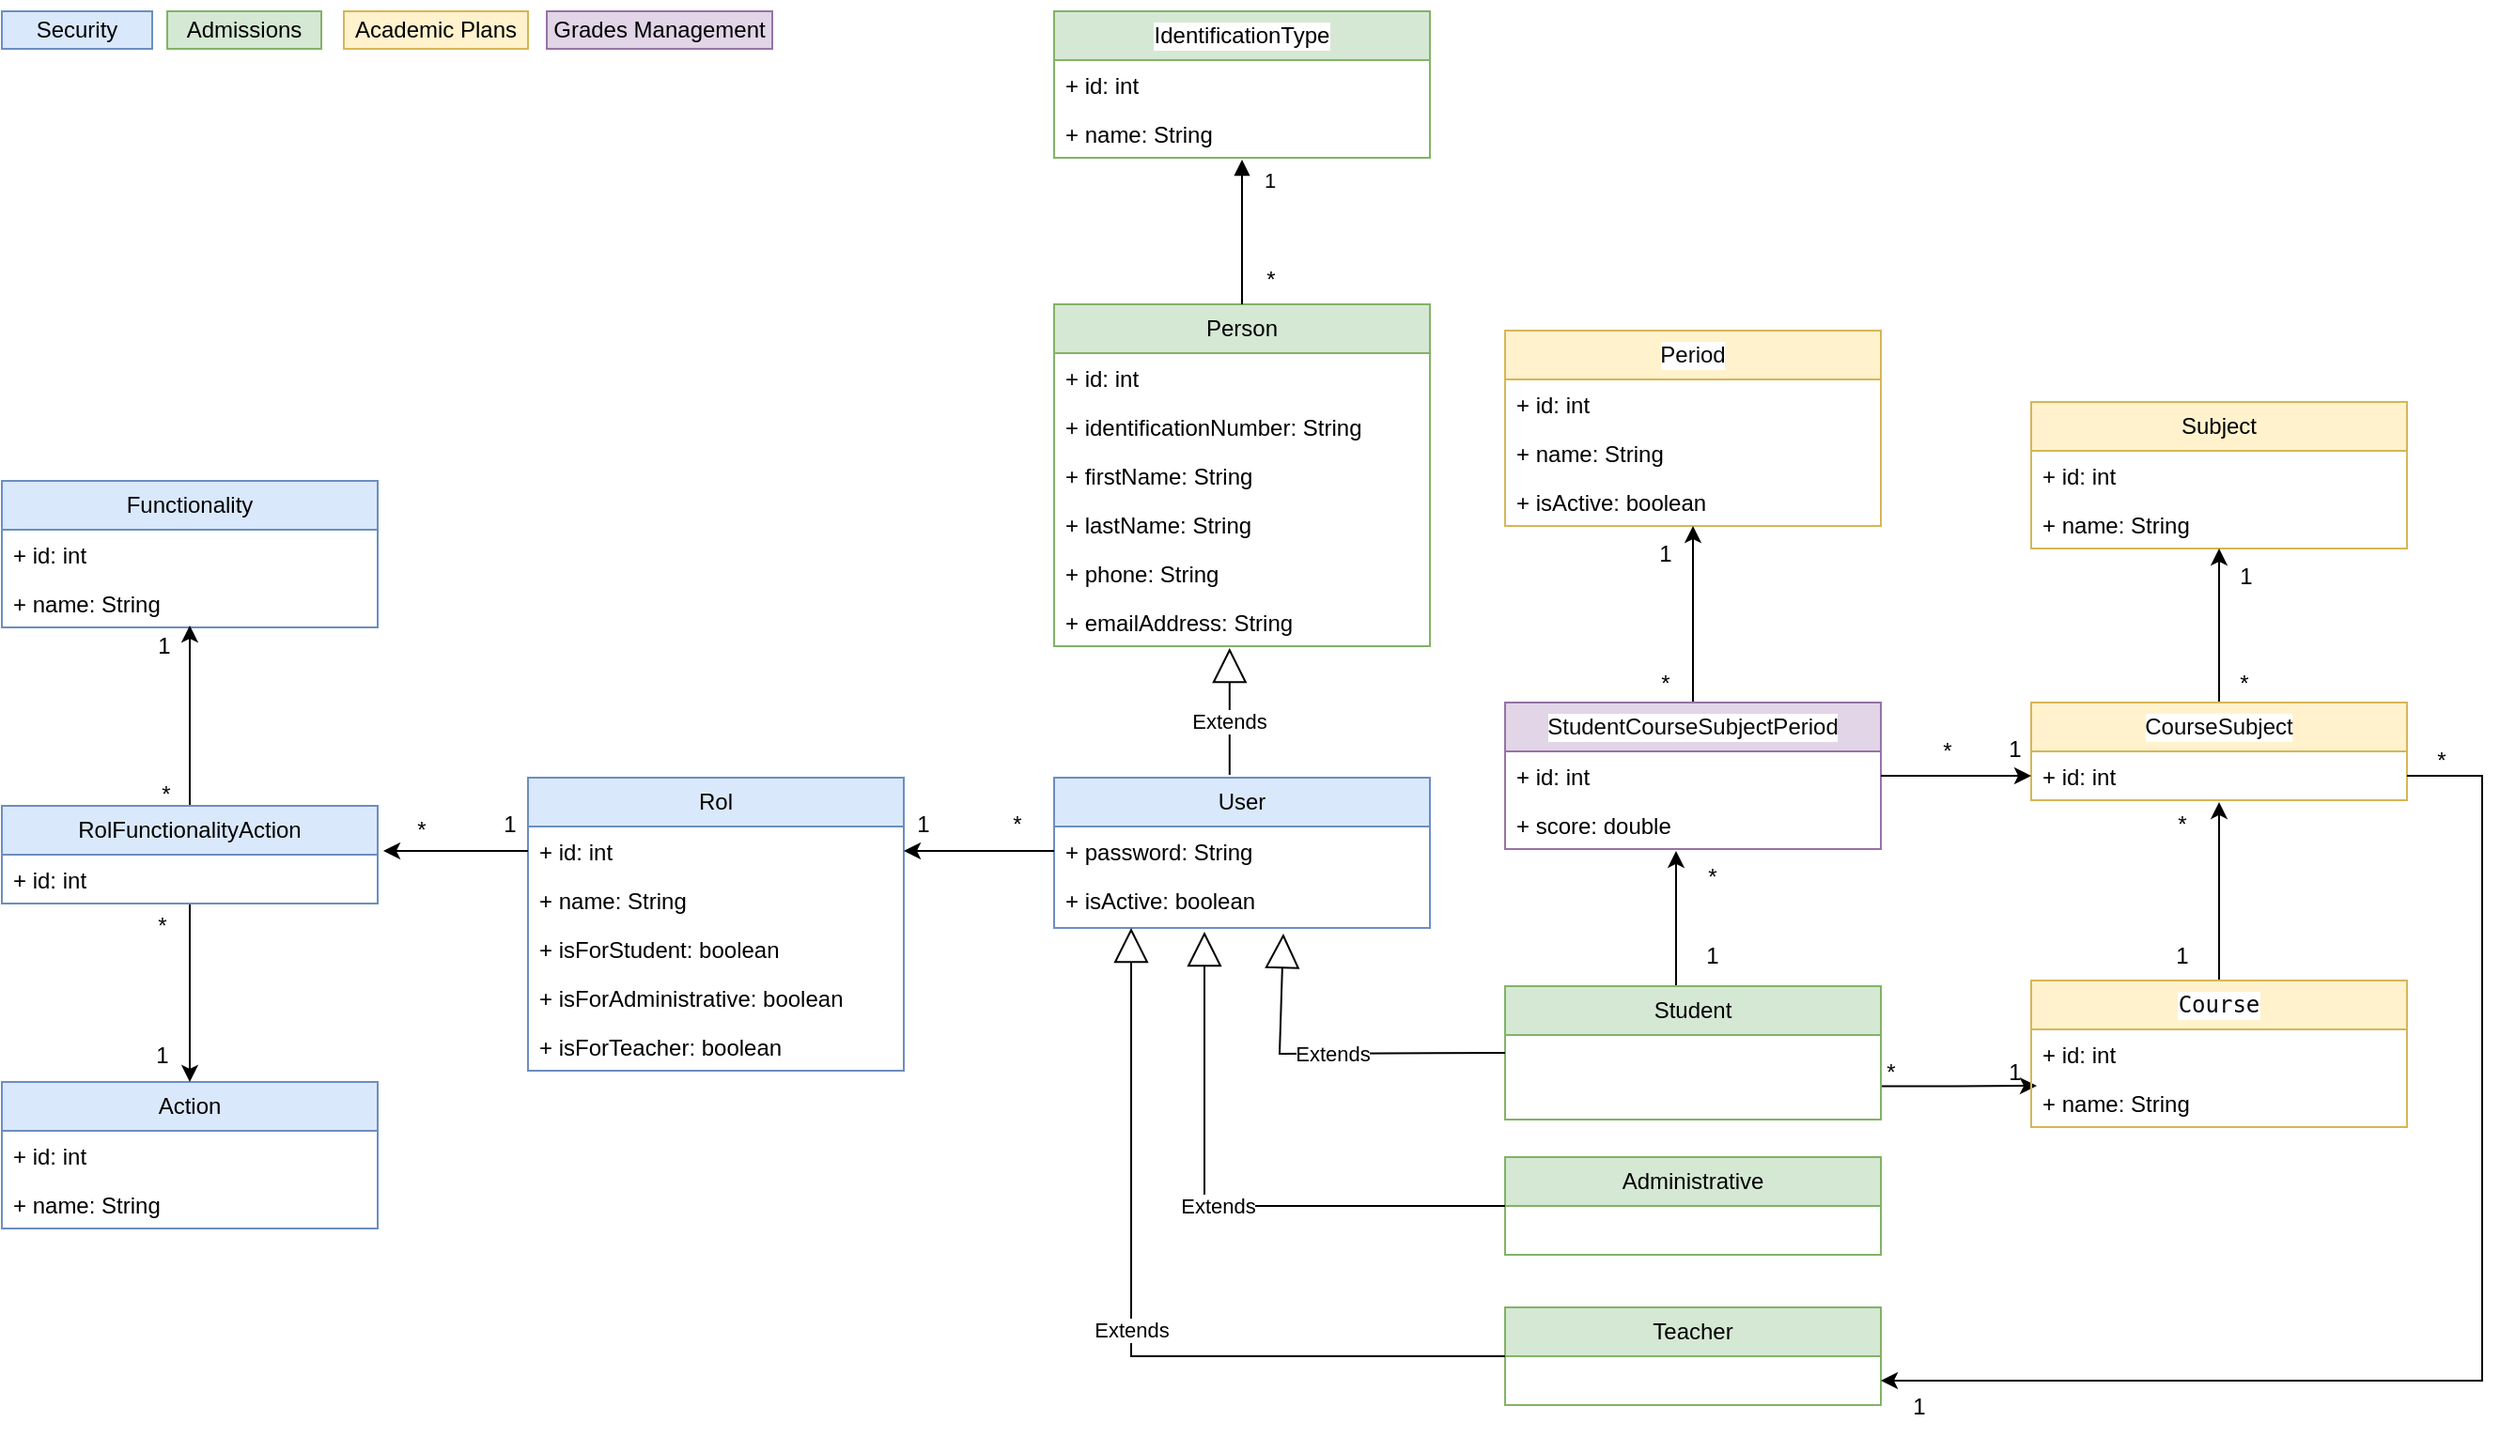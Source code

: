 <mxfile version="21.6.3" type="device">
  <diagram id="sLTHCdsaOEJ2c1KA9FNG" name="Class Diagram">
    <mxGraphModel dx="1434" dy="756" grid="1" gridSize="10" guides="1" tooltips="1" connect="1" arrows="1" fold="1" page="1" pageScale="1" pageWidth="700" pageHeight="900" math="0" shadow="0">
      <root>
        <mxCell id="0" />
        <mxCell id="1" parent="0" />
        <mxCell id="YlQar044mDQjMCITp4Dw-1" value="&lt;div style=&quot;background-color: rgb(255, 255, 255);&quot;&gt;&lt;pre style=&quot;&quot;&gt;&lt;font style=&quot;&quot; face=&quot;Helvetica&quot;&gt;IdentificationType&lt;/font&gt;&lt;/pre&gt;&lt;/div&gt;" style="swimlane;fontStyle=0;childLayout=stackLayout;horizontal=1;startSize=26;fillColor=#d5e8d4;horizontalStack=0;resizeParent=1;resizeParentMax=0;resizeLast=0;collapsible=1;marginBottom=0;whiteSpace=wrap;html=1;strokeColor=#82b366;" parent="1" vertex="1">
          <mxGeometry x="580" y="40" width="200" height="78" as="geometry" />
        </mxCell>
        <mxCell id="YlQar044mDQjMCITp4Dw-2" value="+ id: int" style="text;strokeColor=none;fillColor=none;align=left;verticalAlign=top;spacingLeft=4;spacingRight=4;overflow=hidden;rotatable=0;points=[[0,0.5],[1,0.5]];portConstraint=eastwest;whiteSpace=wrap;html=1;" parent="YlQar044mDQjMCITp4Dw-1" vertex="1">
          <mxGeometry y="26" width="200" height="26" as="geometry" />
        </mxCell>
        <mxCell id="YlQar044mDQjMCITp4Dw-3" value="+ name: String" style="text;strokeColor=none;fillColor=none;align=left;verticalAlign=top;spacingLeft=4;spacingRight=4;overflow=hidden;rotatable=0;points=[[0,0.5],[1,0.5]];portConstraint=eastwest;whiteSpace=wrap;html=1;" parent="YlQar044mDQjMCITp4Dw-1" vertex="1">
          <mxGeometry y="52" width="200" height="26" as="geometry" />
        </mxCell>
        <mxCell id="YlQar044mDQjMCITp4Dw-5" value="&lt;div style=&quot;background-color: rgb(255, 255, 255); color: rgb(8, 8, 8);&quot;&gt;&lt;pre style=&quot;&quot;&gt;&lt;font face=&quot;Helvetica&quot;&gt;Period&lt;/font&gt;&lt;/pre&gt;&lt;/div&gt;" style="swimlane;fontStyle=0;childLayout=stackLayout;horizontal=1;startSize=26;fillColor=#fff2cc;horizontalStack=0;resizeParent=1;resizeParentMax=0;resizeLast=0;collapsible=1;marginBottom=0;whiteSpace=wrap;html=1;strokeColor=#d6b656;" parent="1" vertex="1">
          <mxGeometry x="820" y="210" width="200" height="104" as="geometry" />
        </mxCell>
        <mxCell id="YlQar044mDQjMCITp4Dw-6" value="+ id: int" style="text;strokeColor=none;fillColor=none;align=left;verticalAlign=top;spacingLeft=4;spacingRight=4;overflow=hidden;rotatable=0;points=[[0,0.5],[1,0.5]];portConstraint=eastwest;whiteSpace=wrap;html=1;" parent="YlQar044mDQjMCITp4Dw-5" vertex="1">
          <mxGeometry y="26" width="200" height="26" as="geometry" />
        </mxCell>
        <mxCell id="YlQar044mDQjMCITp4Dw-7" value="+ name: String" style="text;strokeColor=none;fillColor=none;align=left;verticalAlign=top;spacingLeft=4;spacingRight=4;overflow=hidden;rotatable=0;points=[[0,0.5],[1,0.5]];portConstraint=eastwest;whiteSpace=wrap;html=1;" parent="YlQar044mDQjMCITp4Dw-5" vertex="1">
          <mxGeometry y="52" width="200" height="26" as="geometry" />
        </mxCell>
        <mxCell id="O8F08g4mZahbJq8cuOAt-3" value="+ isActive: boolean" style="text;strokeColor=none;fillColor=none;align=left;verticalAlign=top;spacingLeft=4;spacingRight=4;overflow=hidden;rotatable=0;points=[[0,0.5],[1,0.5]];portConstraint=eastwest;whiteSpace=wrap;html=1;" parent="YlQar044mDQjMCITp4Dw-5" vertex="1">
          <mxGeometry y="78" width="200" height="26" as="geometry" />
        </mxCell>
        <mxCell id="YlQar044mDQjMCITp4Dw-13" value="Subject" style="swimlane;fontStyle=0;childLayout=stackLayout;horizontal=1;startSize=26;fillColor=#fff2cc;horizontalStack=0;resizeParent=1;resizeParentMax=0;resizeLast=0;collapsible=1;marginBottom=0;whiteSpace=wrap;html=1;strokeColor=#d6b656;" parent="1" vertex="1">
          <mxGeometry x="1100" y="248" width="200" height="78" as="geometry" />
        </mxCell>
        <mxCell id="YlQar044mDQjMCITp4Dw-14" value="+ id: int" style="text;strokeColor=none;fillColor=none;align=left;verticalAlign=top;spacingLeft=4;spacingRight=4;overflow=hidden;rotatable=0;points=[[0,0.5],[1,0.5]];portConstraint=eastwest;whiteSpace=wrap;html=1;" parent="YlQar044mDQjMCITp4Dw-13" vertex="1">
          <mxGeometry y="26" width="200" height="26" as="geometry" />
        </mxCell>
        <mxCell id="YlQar044mDQjMCITp4Dw-15" value="+ name: String" style="text;strokeColor=none;fillColor=none;align=left;verticalAlign=top;spacingLeft=4;spacingRight=4;overflow=hidden;rotatable=0;points=[[0,0.5],[1,0.5]];portConstraint=eastwest;whiteSpace=wrap;html=1;" parent="YlQar044mDQjMCITp4Dw-13" vertex="1">
          <mxGeometry y="52" width="200" height="26" as="geometry" />
        </mxCell>
        <mxCell id="JfMpCW4KjyTHCf6_Akt_-65" style="edgeStyle=orthogonalEdgeStyle;rounded=0;orthogonalLoop=1;jettySize=auto;html=1;entryX=0.5;entryY=1;entryDx=0;entryDy=0;entryPerimeter=0;" parent="1" source="YlQar044mDQjMCITp4Dw-24" target="YlQar044mDQjMCITp4Dw-15" edge="1">
          <mxGeometry relative="1" as="geometry" />
        </mxCell>
        <mxCell id="YlQar044mDQjMCITp4Dw-24" value="&lt;div style=&quot;background-color: rgb(255, 255, 255); color: rgb(8, 8, 8);&quot;&gt;&lt;pre style=&quot;&quot;&gt;&lt;font face=&quot;Helvetica&quot;&gt;CourseSubject&lt;/font&gt;&lt;/pre&gt;&lt;/div&gt;" style="swimlane;fontStyle=0;childLayout=stackLayout;horizontal=1;startSize=26;fillColor=#fff2cc;horizontalStack=0;resizeParent=1;resizeParentMax=0;resizeLast=0;collapsible=1;marginBottom=0;whiteSpace=wrap;html=1;strokeColor=#d6b656;" parent="1" vertex="1">
          <mxGeometry x="1100" y="408" width="200" height="52" as="geometry" />
        </mxCell>
        <mxCell id="YlQar044mDQjMCITp4Dw-25" value="+ id: int" style="text;strokeColor=none;fillColor=none;align=left;verticalAlign=top;spacingLeft=4;spacingRight=4;overflow=hidden;rotatable=0;points=[[0,0.5],[1,0.5]];portConstraint=eastwest;whiteSpace=wrap;html=1;" parent="YlQar044mDQjMCITp4Dw-24" vertex="1">
          <mxGeometry y="26" width="200" height="26" as="geometry" />
        </mxCell>
        <mxCell id="O8F08g4mZahbJq8cuOAt-5" style="edgeStyle=orthogonalEdgeStyle;rounded=0;orthogonalLoop=1;jettySize=auto;html=1;entryX=0.5;entryY=1;entryDx=0;entryDy=0;entryPerimeter=0;" parent="1" source="YlQar044mDQjMCITp4Dw-32" target="O8F08g4mZahbJq8cuOAt-3" edge="1">
          <mxGeometry relative="1" as="geometry" />
        </mxCell>
        <mxCell id="YlQar044mDQjMCITp4Dw-32" value="&lt;div style=&quot;background-color: rgb(255, 255, 255); color: rgb(8, 8, 8);&quot;&gt;&lt;pre style=&quot;&quot;&gt;&lt;span style=&quot;white-space: normal;&quot;&gt;&lt;font face=&quot;Helvetica&quot;&gt;StudentCourseSubjectPeriod&lt;/font&gt;&lt;/span&gt;&lt;font face=&quot;JetBrains Mono, monospace&quot;&gt;&lt;br&gt;&lt;/font&gt;&lt;/pre&gt;&lt;/div&gt;" style="swimlane;fontStyle=0;childLayout=stackLayout;horizontal=1;startSize=26;fillColor=#e1d5e7;horizontalStack=0;resizeParent=1;resizeParentMax=0;resizeLast=0;collapsible=1;marginBottom=0;whiteSpace=wrap;html=1;strokeColor=#9673a6;" parent="1" vertex="1">
          <mxGeometry x="820" y="408" width="200" height="78" as="geometry" />
        </mxCell>
        <mxCell id="YlQar044mDQjMCITp4Dw-33" value="+ id: int" style="text;strokeColor=none;fillColor=none;align=left;verticalAlign=top;spacingLeft=4;spacingRight=4;overflow=hidden;rotatable=0;points=[[0,0.5],[1,0.5]];portConstraint=eastwest;whiteSpace=wrap;html=1;" parent="YlQar044mDQjMCITp4Dw-32" vertex="1">
          <mxGeometry y="26" width="200" height="26" as="geometry" />
        </mxCell>
        <mxCell id="YlQar044mDQjMCITp4Dw-34" value="+ score: double" style="text;strokeColor=none;fillColor=none;align=left;verticalAlign=top;spacingLeft=4;spacingRight=4;overflow=hidden;rotatable=0;points=[[0,0.5],[1,0.5]];portConstraint=eastwest;whiteSpace=wrap;html=1;" parent="YlQar044mDQjMCITp4Dw-32" vertex="1">
          <mxGeometry y="52" width="200" height="26" as="geometry" />
        </mxCell>
        <mxCell id="kLuU9TrqzZ9ClX0n5IkQ-1" value="Person" style="swimlane;fontStyle=0;childLayout=stackLayout;horizontal=1;startSize=26;fillColor=#d5e8d4;horizontalStack=0;resizeParent=1;resizeParentMax=0;resizeLast=0;collapsible=1;marginBottom=0;whiteSpace=wrap;html=1;strokeColor=#82b366;" parent="1" vertex="1">
          <mxGeometry x="580" y="196" width="200" height="182" as="geometry" />
        </mxCell>
        <mxCell id="kLuU9TrqzZ9ClX0n5IkQ-2" value="+ id: int" style="text;strokeColor=none;fillColor=none;align=left;verticalAlign=top;spacingLeft=4;spacingRight=4;overflow=hidden;rotatable=0;points=[[0,0.5],[1,0.5]];portConstraint=eastwest;whiteSpace=wrap;html=1;" parent="kLuU9TrqzZ9ClX0n5IkQ-1" vertex="1">
          <mxGeometry y="26" width="200" height="26" as="geometry" />
        </mxCell>
        <mxCell id="kLuU9TrqzZ9ClX0n5IkQ-3" value="+&amp;nbsp;identificationNumber: String" style="text;strokeColor=none;fillColor=none;align=left;verticalAlign=top;spacingLeft=4;spacingRight=4;overflow=hidden;rotatable=0;points=[[0,0.5],[1,0.5]];portConstraint=eastwest;whiteSpace=wrap;html=1;" parent="kLuU9TrqzZ9ClX0n5IkQ-1" vertex="1">
          <mxGeometry y="52" width="200" height="26" as="geometry" />
        </mxCell>
        <mxCell id="kLuU9TrqzZ9ClX0n5IkQ-4" value="+&amp;nbsp;firstName: String" style="text;strokeColor=none;fillColor=none;align=left;verticalAlign=top;spacingLeft=4;spacingRight=4;overflow=hidden;rotatable=0;points=[[0,0.5],[1,0.5]];portConstraint=eastwest;whiteSpace=wrap;html=1;" parent="kLuU9TrqzZ9ClX0n5IkQ-1" vertex="1">
          <mxGeometry y="78" width="200" height="26" as="geometry" />
        </mxCell>
        <mxCell id="JfMpCW4KjyTHCf6_Akt_-1" value="+&amp;nbsp;lastName: String" style="text;strokeColor=none;fillColor=none;align=left;verticalAlign=top;spacingLeft=4;spacingRight=4;overflow=hidden;rotatable=0;points=[[0,0.5],[1,0.5]];portConstraint=eastwest;whiteSpace=wrap;html=1;" parent="kLuU9TrqzZ9ClX0n5IkQ-1" vertex="1">
          <mxGeometry y="104" width="200" height="26" as="geometry" />
        </mxCell>
        <mxCell id="JfMpCW4KjyTHCf6_Akt_-2" value="+&amp;nbsp;phone: String" style="text;strokeColor=none;fillColor=none;align=left;verticalAlign=top;spacingLeft=4;spacingRight=4;overflow=hidden;rotatable=0;points=[[0,0.5],[1,0.5]];portConstraint=eastwest;whiteSpace=wrap;html=1;" parent="kLuU9TrqzZ9ClX0n5IkQ-1" vertex="1">
          <mxGeometry y="130" width="200" height="26" as="geometry" />
        </mxCell>
        <mxCell id="JfMpCW4KjyTHCf6_Akt_-3" value="+&amp;nbsp;emailAddress: String" style="text;strokeColor=none;fillColor=none;align=left;verticalAlign=top;spacingLeft=4;spacingRight=4;overflow=hidden;rotatable=0;points=[[0,0.5],[1,0.5]];portConstraint=eastwest;whiteSpace=wrap;html=1;" parent="kLuU9TrqzZ9ClX0n5IkQ-1" vertex="1">
          <mxGeometry y="156" width="200" height="26" as="geometry" />
        </mxCell>
        <mxCell id="JfMpCW4KjyTHCf6_Akt_-7" value="User" style="swimlane;fontStyle=0;childLayout=stackLayout;horizontal=1;startSize=26;fillColor=#dae8fc;horizontalStack=0;resizeParent=1;resizeParentMax=0;resizeLast=0;collapsible=1;marginBottom=0;whiteSpace=wrap;html=1;strokeColor=#6c8ebf;" parent="1" vertex="1">
          <mxGeometry x="580" y="448" width="200" height="80" as="geometry" />
        </mxCell>
        <mxCell id="JfMpCW4KjyTHCf6_Akt_-8" value="+ password: String" style="text;strokeColor=none;fillColor=none;align=left;verticalAlign=top;spacingLeft=4;spacingRight=4;overflow=hidden;rotatable=0;points=[[0,0.5],[1,0.5]];portConstraint=eastwest;whiteSpace=wrap;html=1;" parent="JfMpCW4KjyTHCf6_Akt_-7" vertex="1">
          <mxGeometry y="26" width="200" height="26" as="geometry" />
        </mxCell>
        <mxCell id="JfMpCW4KjyTHCf6_Akt_-9" value="+ isActive: boolean" style="text;strokeColor=none;fillColor=none;align=left;verticalAlign=top;spacingLeft=4;spacingRight=4;overflow=hidden;rotatable=0;points=[[0,0.5],[1,0.5]];portConstraint=eastwest;whiteSpace=wrap;html=1;" parent="JfMpCW4KjyTHCf6_Akt_-7" vertex="1">
          <mxGeometry y="52" width="200" height="28" as="geometry" />
        </mxCell>
        <mxCell id="JfMpCW4KjyTHCf6_Akt_-12" value="Extends" style="endArrow=block;endSize=16;endFill=0;html=1;rounded=0;entryX=0.467;entryY=1.038;entryDx=0;entryDy=0;entryPerimeter=0;exitX=0.467;exitY=-0.019;exitDx=0;exitDy=0;exitPerimeter=0;" parent="1" source="JfMpCW4KjyTHCf6_Akt_-7" target="JfMpCW4KjyTHCf6_Akt_-3" edge="1">
          <mxGeometry x="-0.164" width="160" relative="1" as="geometry">
            <mxPoint x="540" y="422" as="sourcePoint" />
            <mxPoint x="700" y="422" as="targetPoint" />
            <mxPoint as="offset" />
          </mxGeometry>
        </mxCell>
        <mxCell id="JfMpCW4KjyTHCf6_Akt_-17" value="" style="endArrow=block;endFill=1;html=1;edgeStyle=orthogonalEdgeStyle;align=left;verticalAlign=top;rounded=0;strokeColor=default;fixDash=0;editable=1;movable=1;resizable=1;rotatable=1;deletable=1;locked=0;connectable=1;bendable=0;exitX=0.5;exitY=0;exitDx=0;exitDy=0;entryX=0.5;entryY=1.038;entryDx=0;entryDy=0;entryPerimeter=0;" parent="1" source="kLuU9TrqzZ9ClX0n5IkQ-1" target="YlQar044mDQjMCITp4Dw-3" edge="1">
          <mxGeometry x="0.247" relative="1" as="geometry">
            <mxPoint x="620" y="156.5" as="sourcePoint" />
            <mxPoint x="680" y="128" as="targetPoint" />
            <Array as="points" />
            <mxPoint as="offset" />
          </mxGeometry>
        </mxCell>
        <mxCell id="JfMpCW4KjyTHCf6_Akt_-18" value="1" style="edgeLabel;resizable=0;html=1;align=left;verticalAlign=bottom;" parent="JfMpCW4KjyTHCf6_Akt_-17" connectable="0" vertex="1">
          <mxGeometry x="-1" relative="1" as="geometry">
            <mxPoint x="10" y="-58" as="offset" />
          </mxGeometry>
        </mxCell>
        <mxCell id="JfMpCW4KjyTHCf6_Akt_-21" value="*" style="text;html=1;align=center;verticalAlign=middle;resizable=0;points=[];autosize=1;strokeColor=none;fillColor=none;" parent="1" vertex="1">
          <mxGeometry x="680" y="168" width="30" height="30" as="geometry" />
        </mxCell>
        <mxCell id="JfMpCW4KjyTHCf6_Akt_-47" style="edgeStyle=orthogonalEdgeStyle;rounded=0;orthogonalLoop=1;jettySize=auto;html=1;entryX=0.455;entryY=1.038;entryDx=0;entryDy=0;entryPerimeter=0;" parent="1" source="JfMpCW4KjyTHCf6_Akt_-22" target="YlQar044mDQjMCITp4Dw-34" edge="1">
          <mxGeometry relative="1" as="geometry">
            <Array as="points">
              <mxPoint x="911" y="540" />
              <mxPoint x="911" y="540" />
            </Array>
          </mxGeometry>
        </mxCell>
        <mxCell id="JfMpCW4KjyTHCf6_Akt_-53" style="edgeStyle=orthogonalEdgeStyle;rounded=0;orthogonalLoop=1;jettySize=auto;html=1;exitX=1;exitY=0.75;exitDx=0;exitDy=0;entryX=0.015;entryY=0.154;entryDx=0;entryDy=0;entryPerimeter=0;" parent="1" source="JfMpCW4KjyTHCf6_Akt_-22" target="YlQar044mDQjMCITp4Dw-11" edge="1">
          <mxGeometry relative="1" as="geometry" />
        </mxCell>
        <mxCell id="JfMpCW4KjyTHCf6_Akt_-22" value="Student" style="swimlane;fontStyle=0;childLayout=stackLayout;horizontal=1;startSize=26;fillColor=#d5e8d4;horizontalStack=0;resizeParent=1;resizeParentMax=0;resizeLast=0;collapsible=1;marginBottom=0;whiteSpace=wrap;html=1;strokeColor=#82b366;" parent="1" vertex="1">
          <mxGeometry x="820" y="559" width="200" height="71" as="geometry" />
        </mxCell>
        <mxCell id="JfMpCW4KjyTHCf6_Akt_-26" value="Administrative" style="swimlane;fontStyle=0;childLayout=stackLayout;horizontal=1;startSize=26;fillColor=#d5e8d4;horizontalStack=0;resizeParent=1;resizeParentMax=0;resizeLast=0;collapsible=1;marginBottom=0;whiteSpace=wrap;html=1;strokeColor=#82b366;" parent="1" vertex="1">
          <mxGeometry x="820" y="650" width="200" height="52" as="geometry" />
        </mxCell>
        <mxCell id="JfMpCW4KjyTHCf6_Akt_-31" value="Teacher" style="swimlane;fontStyle=0;childLayout=stackLayout;horizontal=1;startSize=26;fillColor=#d5e8d4;horizontalStack=0;resizeParent=1;resizeParentMax=0;resizeLast=0;collapsible=1;marginBottom=0;whiteSpace=wrap;html=1;strokeColor=#82b366;" parent="1" vertex="1">
          <mxGeometry x="820" y="730" width="200" height="52" as="geometry" />
        </mxCell>
        <mxCell id="JfMpCW4KjyTHCf6_Akt_-35" value="Extends" style="endArrow=block;endSize=16;endFill=0;html=1;rounded=0;entryX=0.205;entryY=1;entryDx=0;entryDy=0;entryPerimeter=0;exitX=0;exitY=0.5;exitDx=0;exitDy=0;" parent="1" source="JfMpCW4KjyTHCf6_Akt_-31" target="JfMpCW4KjyTHCf6_Akt_-9" edge="1">
          <mxGeometry width="160" relative="1" as="geometry">
            <mxPoint x="590" y="675.5" as="sourcePoint" />
            <mxPoint x="750" y="675.5" as="targetPoint" />
            <Array as="points">
              <mxPoint x="621" y="756" />
            </Array>
          </mxGeometry>
        </mxCell>
        <mxCell id="JfMpCW4KjyTHCf6_Akt_-40" value="Extends" style="endArrow=block;endSize=16;endFill=0;html=1;rounded=0;entryX=0.4;entryY=1.071;entryDx=0;entryDy=0;entryPerimeter=0;exitX=0;exitY=0.5;exitDx=0;exitDy=0;" parent="1" source="JfMpCW4KjyTHCf6_Akt_-26" target="JfMpCW4KjyTHCf6_Akt_-9" edge="1">
          <mxGeometry width="160" relative="1" as="geometry">
            <mxPoint x="520" y="595" as="sourcePoint" />
            <mxPoint x="680" y="595" as="targetPoint" />
            <Array as="points">
              <mxPoint x="660" y="676" />
            </Array>
          </mxGeometry>
        </mxCell>
        <mxCell id="JfMpCW4KjyTHCf6_Akt_-41" value="Extends" style="endArrow=block;endSize=16;endFill=0;html=1;rounded=0;entryX=0.61;entryY=1.107;entryDx=0;entryDy=0;entryPerimeter=0;exitX=0;exitY=0.5;exitDx=0;exitDy=0;" parent="1" source="JfMpCW4KjyTHCf6_Akt_-22" target="JfMpCW4KjyTHCf6_Akt_-9" edge="1">
          <mxGeometry width="160" relative="1" as="geometry">
            <mxPoint x="570" y="580" as="sourcePoint" />
            <mxPoint x="730" y="580" as="targetPoint" />
            <Array as="points">
              <mxPoint x="700" y="595" />
            </Array>
          </mxGeometry>
        </mxCell>
        <mxCell id="JfMpCW4KjyTHCf6_Akt_-54" style="edgeStyle=orthogonalEdgeStyle;rounded=0;orthogonalLoop=1;jettySize=auto;html=1;entryX=0.5;entryY=1.038;entryDx=0;entryDy=0;entryPerimeter=0;" parent="1" source="YlQar044mDQjMCITp4Dw-9" target="YlQar044mDQjMCITp4Dw-25" edge="1">
          <mxGeometry relative="1" as="geometry" />
        </mxCell>
        <mxCell id="YlQar044mDQjMCITp4Dw-9" value="&lt;div style=&quot;background-color:#ffffff;color:#080808;font-family:&#39;JetBrains Mono&#39;,monospace;font-size:9,8pt;&quot;&gt;&lt;pre&gt;Course&lt;/pre&gt;&lt;/div&gt;" style="swimlane;fontStyle=0;childLayout=stackLayout;horizontal=1;startSize=26;fillColor=#fff2cc;horizontalStack=0;resizeParent=1;resizeParentMax=0;resizeLast=0;collapsible=1;marginBottom=0;whiteSpace=wrap;html=1;strokeColor=#d6b656;" parent="1" vertex="1">
          <mxGeometry x="1100" y="556" width="200" height="78" as="geometry" />
        </mxCell>
        <mxCell id="YlQar044mDQjMCITp4Dw-10" value="+ id: int" style="text;strokeColor=none;fillColor=none;align=left;verticalAlign=top;spacingLeft=4;spacingRight=4;overflow=hidden;rotatable=0;points=[[0,0.5],[1,0.5]];portConstraint=eastwest;whiteSpace=wrap;html=1;" parent="YlQar044mDQjMCITp4Dw-9" vertex="1">
          <mxGeometry y="26" width="200" height="26" as="geometry" />
        </mxCell>
        <mxCell id="YlQar044mDQjMCITp4Dw-11" value="+ name: String" style="text;strokeColor=none;fillColor=none;align=left;verticalAlign=top;spacingLeft=4;spacingRight=4;overflow=hidden;rotatable=0;points=[[0,0.5],[1,0.5]];portConstraint=eastwest;whiteSpace=wrap;html=1;" parent="YlQar044mDQjMCITp4Dw-9" vertex="1">
          <mxGeometry y="52" width="200" height="26" as="geometry" />
        </mxCell>
        <mxCell id="JfMpCW4KjyTHCf6_Akt_-48" value="1" style="text;html=1;align=center;verticalAlign=middle;resizable=0;points=[];autosize=1;strokeColor=none;fillColor=none;" parent="1" vertex="1">
          <mxGeometry x="915" y="528" width="30" height="30" as="geometry" />
        </mxCell>
        <mxCell id="JfMpCW4KjyTHCf6_Akt_-49" value="*" style="text;html=1;align=center;verticalAlign=middle;resizable=0;points=[];autosize=1;strokeColor=none;fillColor=none;" parent="1" vertex="1">
          <mxGeometry x="915" y="486" width="30" height="30" as="geometry" />
        </mxCell>
        <mxCell id="JfMpCW4KjyTHCf6_Akt_-51" value="1" style="text;html=1;align=center;verticalAlign=middle;resizable=0;points=[];autosize=1;strokeColor=none;fillColor=none;" parent="1" vertex="1">
          <mxGeometry x="1076" y="590" width="30" height="30" as="geometry" />
        </mxCell>
        <mxCell id="JfMpCW4KjyTHCf6_Akt_-52" value="*" style="text;html=1;align=center;verticalAlign=middle;resizable=0;points=[];autosize=1;strokeColor=none;fillColor=none;" parent="1" vertex="1">
          <mxGeometry x="1010" y="590" width="30" height="30" as="geometry" />
        </mxCell>
        <mxCell id="JfMpCW4KjyTHCf6_Akt_-55" value="1" style="text;html=1;align=center;verticalAlign=middle;resizable=0;points=[];autosize=1;strokeColor=none;fillColor=none;" parent="1" vertex="1">
          <mxGeometry x="1165" y="528" width="30" height="30" as="geometry" />
        </mxCell>
        <mxCell id="JfMpCW4KjyTHCf6_Akt_-56" value="*" style="text;html=1;align=center;verticalAlign=middle;resizable=0;points=[];autosize=1;strokeColor=none;fillColor=none;" parent="1" vertex="1">
          <mxGeometry x="1165" y="458" width="30" height="30" as="geometry" />
        </mxCell>
        <mxCell id="JfMpCW4KjyTHCf6_Akt_-58" value="1" style="text;html=1;align=center;verticalAlign=middle;resizable=0;points=[];autosize=1;strokeColor=none;fillColor=none;" parent="1" vertex="1">
          <mxGeometry x="1076" y="418" width="30" height="30" as="geometry" />
        </mxCell>
        <mxCell id="JfMpCW4KjyTHCf6_Akt_-59" value="*" style="text;html=1;align=center;verticalAlign=middle;resizable=0;points=[];autosize=1;strokeColor=none;fillColor=none;" parent="1" vertex="1">
          <mxGeometry x="1040" y="419" width="30" height="30" as="geometry" />
        </mxCell>
        <mxCell id="JfMpCW4KjyTHCf6_Akt_-60" style="edgeStyle=orthogonalEdgeStyle;rounded=0;orthogonalLoop=1;jettySize=auto;html=1;entryX=0;entryY=0.5;entryDx=0;entryDy=0;" parent="1" source="YlQar044mDQjMCITp4Dw-33" target="YlQar044mDQjMCITp4Dw-25" edge="1">
          <mxGeometry relative="1" as="geometry" />
        </mxCell>
        <mxCell id="JfMpCW4KjyTHCf6_Akt_-63" value="*" style="text;html=1;align=center;verticalAlign=middle;resizable=0;points=[];autosize=1;strokeColor=none;fillColor=none;" parent="1" vertex="1">
          <mxGeometry x="890" y="383" width="30" height="30" as="geometry" />
        </mxCell>
        <mxCell id="JfMpCW4KjyTHCf6_Akt_-64" value="1" style="text;html=1;align=center;verticalAlign=middle;resizable=0;points=[];autosize=1;strokeColor=none;fillColor=none;" parent="1" vertex="1">
          <mxGeometry x="890" y="314" width="30" height="30" as="geometry" />
        </mxCell>
        <mxCell id="JfMpCW4KjyTHCf6_Akt_-67" value="*" style="text;html=1;align=center;verticalAlign=middle;resizable=0;points=[];autosize=1;strokeColor=none;fillColor=none;" parent="1" vertex="1">
          <mxGeometry x="1198" y="383" width="30" height="30" as="geometry" />
        </mxCell>
        <mxCell id="JfMpCW4KjyTHCf6_Akt_-68" value="1" style="text;html=1;align=center;verticalAlign=middle;resizable=0;points=[];autosize=1;strokeColor=none;fillColor=none;" parent="1" vertex="1">
          <mxGeometry x="1199" y="326" width="30" height="30" as="geometry" />
        </mxCell>
        <mxCell id="JfMpCW4KjyTHCf6_Akt_-71" style="edgeStyle=orthogonalEdgeStyle;rounded=0;orthogonalLoop=1;jettySize=auto;html=1;entryX=1;entryY=0.75;entryDx=0;entryDy=0;" parent="1" source="YlQar044mDQjMCITp4Dw-25" target="JfMpCW4KjyTHCf6_Akt_-31" edge="1">
          <mxGeometry relative="1" as="geometry">
            <Array as="points">
              <mxPoint x="1340" y="447" />
              <mxPoint x="1340" y="769" />
            </Array>
          </mxGeometry>
        </mxCell>
        <mxCell id="JfMpCW4KjyTHCf6_Akt_-72" value="1" style="text;html=1;align=center;verticalAlign=middle;resizable=0;points=[];autosize=1;strokeColor=none;fillColor=none;" parent="1" vertex="1">
          <mxGeometry x="1025" y="768" width="30" height="30" as="geometry" />
        </mxCell>
        <mxCell id="JfMpCW4KjyTHCf6_Akt_-73" value="*" style="text;html=1;align=center;verticalAlign=middle;resizable=0;points=[];autosize=1;strokeColor=none;fillColor=none;" parent="1" vertex="1">
          <mxGeometry x="1303" y="424" width="30" height="30" as="geometry" />
        </mxCell>
        <mxCell id="yxcPgT3aG5fwcR_bb0vE-1" value="Rol" style="swimlane;fontStyle=0;childLayout=stackLayout;horizontal=1;startSize=26;fillColor=#dae8fc;horizontalStack=0;resizeParent=1;resizeParentMax=0;resizeLast=0;collapsible=1;marginBottom=0;whiteSpace=wrap;html=1;strokeColor=#6c8ebf;" parent="1" vertex="1">
          <mxGeometry x="300" y="448" width="200" height="156" as="geometry" />
        </mxCell>
        <mxCell id="yxcPgT3aG5fwcR_bb0vE-2" value="+ id: int" style="text;strokeColor=none;fillColor=none;align=left;verticalAlign=top;spacingLeft=4;spacingRight=4;overflow=hidden;rotatable=0;points=[[0,0.5],[1,0.5]];portConstraint=eastwest;whiteSpace=wrap;html=1;" parent="yxcPgT3aG5fwcR_bb0vE-1" vertex="1">
          <mxGeometry y="26" width="200" height="26" as="geometry" />
        </mxCell>
        <mxCell id="yxcPgT3aG5fwcR_bb0vE-3" value="+ name: String" style="text;strokeColor=none;fillColor=none;align=left;verticalAlign=top;spacingLeft=4;spacingRight=4;overflow=hidden;rotatable=0;points=[[0,0.5],[1,0.5]];portConstraint=eastwest;whiteSpace=wrap;html=1;" parent="yxcPgT3aG5fwcR_bb0vE-1" vertex="1">
          <mxGeometry y="52" width="200" height="26" as="geometry" />
        </mxCell>
        <mxCell id="yxcPgT3aG5fwcR_bb0vE-34" value="+ isForStudent: boolean" style="text;strokeColor=none;fillColor=none;align=left;verticalAlign=top;spacingLeft=4;spacingRight=4;overflow=hidden;rotatable=0;points=[[0,0.5],[1,0.5]];portConstraint=eastwest;whiteSpace=wrap;html=1;" parent="yxcPgT3aG5fwcR_bb0vE-1" vertex="1">
          <mxGeometry y="78" width="200" height="26" as="geometry" />
        </mxCell>
        <mxCell id="yxcPgT3aG5fwcR_bb0vE-35" value="+ isForAdministrative: boolean" style="text;strokeColor=none;fillColor=none;align=left;verticalAlign=top;spacingLeft=4;spacingRight=4;overflow=hidden;rotatable=0;points=[[0,0.5],[1,0.5]];portConstraint=eastwest;whiteSpace=wrap;html=1;" parent="yxcPgT3aG5fwcR_bb0vE-1" vertex="1">
          <mxGeometry y="104" width="200" height="26" as="geometry" />
        </mxCell>
        <mxCell id="yxcPgT3aG5fwcR_bb0vE-36" value="+ isForTeacher: boolean" style="text;strokeColor=none;fillColor=none;align=left;verticalAlign=top;spacingLeft=4;spacingRight=4;overflow=hidden;rotatable=0;points=[[0,0.5],[1,0.5]];portConstraint=eastwest;whiteSpace=wrap;html=1;" parent="yxcPgT3aG5fwcR_bb0vE-1" vertex="1">
          <mxGeometry y="130" width="200" height="26" as="geometry" />
        </mxCell>
        <mxCell id="yxcPgT3aG5fwcR_bb0vE-5" value="Functionality" style="swimlane;fontStyle=0;childLayout=stackLayout;horizontal=1;startSize=26;fillColor=#dae8fc;horizontalStack=0;resizeParent=1;resizeParentMax=0;resizeLast=0;collapsible=1;marginBottom=0;whiteSpace=wrap;html=1;strokeColor=#6c8ebf;" parent="1" vertex="1">
          <mxGeometry x="20" y="290" width="200" height="78" as="geometry" />
        </mxCell>
        <mxCell id="yxcPgT3aG5fwcR_bb0vE-6" value="+ id: int" style="text;strokeColor=none;fillColor=none;align=left;verticalAlign=top;spacingLeft=4;spacingRight=4;overflow=hidden;rotatable=0;points=[[0,0.5],[1,0.5]];portConstraint=eastwest;whiteSpace=wrap;html=1;" parent="yxcPgT3aG5fwcR_bb0vE-5" vertex="1">
          <mxGeometry y="26" width="200" height="26" as="geometry" />
        </mxCell>
        <mxCell id="yxcPgT3aG5fwcR_bb0vE-7" value="+ name: String" style="text;strokeColor=none;fillColor=none;align=left;verticalAlign=top;spacingLeft=4;spacingRight=4;overflow=hidden;rotatable=0;points=[[0,0.5],[1,0.5]];portConstraint=eastwest;whiteSpace=wrap;html=1;" parent="yxcPgT3aG5fwcR_bb0vE-5" vertex="1">
          <mxGeometry y="52" width="200" height="26" as="geometry" />
        </mxCell>
        <mxCell id="yxcPgT3aG5fwcR_bb0vE-9" value="Action" style="swimlane;fontStyle=0;childLayout=stackLayout;horizontal=1;startSize=26;fillColor=#dae8fc;horizontalStack=0;resizeParent=1;resizeParentMax=0;resizeLast=0;collapsible=1;marginBottom=0;whiteSpace=wrap;html=1;strokeColor=#6c8ebf;" parent="1" vertex="1">
          <mxGeometry x="20" y="610" width="200" height="78" as="geometry" />
        </mxCell>
        <mxCell id="yxcPgT3aG5fwcR_bb0vE-10" value="+ id: int" style="text;strokeColor=none;fillColor=none;align=left;verticalAlign=top;spacingLeft=4;spacingRight=4;overflow=hidden;rotatable=0;points=[[0,0.5],[1,0.5]];portConstraint=eastwest;whiteSpace=wrap;html=1;" parent="yxcPgT3aG5fwcR_bb0vE-9" vertex="1">
          <mxGeometry y="26" width="200" height="26" as="geometry" />
        </mxCell>
        <mxCell id="yxcPgT3aG5fwcR_bb0vE-11" value="+ name: String" style="text;strokeColor=none;fillColor=none;align=left;verticalAlign=top;spacingLeft=4;spacingRight=4;overflow=hidden;rotatable=0;points=[[0,0.5],[1,0.5]];portConstraint=eastwest;whiteSpace=wrap;html=1;" parent="yxcPgT3aG5fwcR_bb0vE-9" vertex="1">
          <mxGeometry y="52" width="200" height="26" as="geometry" />
        </mxCell>
        <mxCell id="yxcPgT3aG5fwcR_bb0vE-22" style="edgeStyle=orthogonalEdgeStyle;rounded=0;orthogonalLoop=1;jettySize=auto;html=1;entryX=0.5;entryY=0.962;entryDx=0;entryDy=0;entryPerimeter=0;" parent="1" source="yxcPgT3aG5fwcR_bb0vE-13" target="yxcPgT3aG5fwcR_bb0vE-7" edge="1">
          <mxGeometry relative="1" as="geometry" />
        </mxCell>
        <mxCell id="yxcPgT3aG5fwcR_bb0vE-23" style="edgeStyle=orthogonalEdgeStyle;rounded=0;orthogonalLoop=1;jettySize=auto;html=1;entryX=0.5;entryY=0;entryDx=0;entryDy=0;" parent="1" source="yxcPgT3aG5fwcR_bb0vE-13" target="yxcPgT3aG5fwcR_bb0vE-9" edge="1">
          <mxGeometry relative="1" as="geometry" />
        </mxCell>
        <mxCell id="yxcPgT3aG5fwcR_bb0vE-13" value="RolFunctionalityAction" style="swimlane;fontStyle=0;childLayout=stackLayout;horizontal=1;startSize=26;fillColor=#dae8fc;horizontalStack=0;resizeParent=1;resizeParentMax=0;resizeLast=0;collapsible=1;marginBottom=0;whiteSpace=wrap;html=1;strokeColor=#6c8ebf;" parent="1" vertex="1">
          <mxGeometry x="20" y="463" width="200" height="52" as="geometry" />
        </mxCell>
        <mxCell id="yxcPgT3aG5fwcR_bb0vE-14" value="+ id: int" style="text;strokeColor=none;fillColor=none;align=left;verticalAlign=top;spacingLeft=4;spacingRight=4;overflow=hidden;rotatable=0;points=[[0,0.5],[1,0.5]];portConstraint=eastwest;whiteSpace=wrap;html=1;" parent="yxcPgT3aG5fwcR_bb0vE-13" vertex="1">
          <mxGeometry y="26" width="200" height="26" as="geometry" />
        </mxCell>
        <mxCell id="yxcPgT3aG5fwcR_bb0vE-17" style="edgeStyle=orthogonalEdgeStyle;rounded=0;orthogonalLoop=1;jettySize=auto;html=1;entryX=1;entryY=0.5;entryDx=0;entryDy=0;" parent="1" source="JfMpCW4KjyTHCf6_Akt_-8" target="yxcPgT3aG5fwcR_bb0vE-2" edge="1">
          <mxGeometry relative="1" as="geometry" />
        </mxCell>
        <mxCell id="yxcPgT3aG5fwcR_bb0vE-18" value="1" style="text;html=1;align=center;verticalAlign=middle;resizable=0;points=[];autosize=1;strokeColor=none;fillColor=none;" parent="1" vertex="1">
          <mxGeometry x="495" y="458" width="30" height="30" as="geometry" />
        </mxCell>
        <mxCell id="yxcPgT3aG5fwcR_bb0vE-19" value="*" style="text;html=1;align=center;verticalAlign=middle;resizable=0;points=[];autosize=1;strokeColor=none;fillColor=none;" parent="1" vertex="1">
          <mxGeometry x="545" y="458" width="30" height="30" as="geometry" />
        </mxCell>
        <mxCell id="yxcPgT3aG5fwcR_bb0vE-24" style="edgeStyle=orthogonalEdgeStyle;rounded=0;orthogonalLoop=1;jettySize=auto;html=1;entryX=1.015;entryY=-0.077;entryDx=0;entryDy=0;entryPerimeter=0;" parent="1" source="yxcPgT3aG5fwcR_bb0vE-2" target="yxcPgT3aG5fwcR_bb0vE-14" edge="1">
          <mxGeometry relative="1" as="geometry" />
        </mxCell>
        <mxCell id="yxcPgT3aG5fwcR_bb0vE-25" value="1" style="text;html=1;align=center;verticalAlign=middle;resizable=0;points=[];autosize=1;strokeColor=none;fillColor=none;" parent="1" vertex="1">
          <mxGeometry x="275" y="458" width="30" height="30" as="geometry" />
        </mxCell>
        <mxCell id="yxcPgT3aG5fwcR_bb0vE-26" value="*" style="text;html=1;align=center;verticalAlign=middle;resizable=0;points=[];autosize=1;strokeColor=none;fillColor=none;" parent="1" vertex="1">
          <mxGeometry x="228" y="461" width="30" height="30" as="geometry" />
        </mxCell>
        <mxCell id="yxcPgT3aG5fwcR_bb0vE-27" value="1" style="text;html=1;align=center;verticalAlign=middle;resizable=0;points=[];autosize=1;strokeColor=none;fillColor=none;" parent="1" vertex="1">
          <mxGeometry x="91" y="363" width="30" height="30" as="geometry" />
        </mxCell>
        <mxCell id="yxcPgT3aG5fwcR_bb0vE-28" value="*" style="text;html=1;align=center;verticalAlign=middle;resizable=0;points=[];autosize=1;strokeColor=none;fillColor=none;" parent="1" vertex="1">
          <mxGeometry x="92" y="442" width="30" height="30" as="geometry" />
        </mxCell>
        <mxCell id="yxcPgT3aG5fwcR_bb0vE-29" value="1" style="text;html=1;align=center;verticalAlign=middle;resizable=0;points=[];autosize=1;strokeColor=none;fillColor=none;" parent="1" vertex="1">
          <mxGeometry x="90" y="581" width="30" height="30" as="geometry" />
        </mxCell>
        <mxCell id="yxcPgT3aG5fwcR_bb0vE-30" value="*" style="text;html=1;align=center;verticalAlign=middle;resizable=0;points=[];autosize=1;strokeColor=none;fillColor=none;" parent="1" vertex="1">
          <mxGeometry x="90" y="512" width="30" height="30" as="geometry" />
        </mxCell>
        <mxCell id="ypcs7qu3I1W-khz6B0MP-4" value="Security" style="rounded=0;whiteSpace=wrap;html=1;fillColor=#dae8fc;strokeColor=#6c8ebf;" vertex="1" parent="1">
          <mxGeometry x="20" y="40" width="80" height="20" as="geometry" />
        </mxCell>
        <mxCell id="ypcs7qu3I1W-khz6B0MP-6" value="Admissions" style="rounded=0;whiteSpace=wrap;html=1;fillColor=#d5e8d4;strokeColor=#82b366;" vertex="1" parent="1">
          <mxGeometry x="108" y="40" width="82" height="20" as="geometry" />
        </mxCell>
        <mxCell id="ypcs7qu3I1W-khz6B0MP-8" value="Academic Plans" style="rounded=0;whiteSpace=wrap;html=1;fillColor=#fff2cc;strokeColor=#d6b656;" vertex="1" parent="1">
          <mxGeometry x="202" y="40" width="98" height="20" as="geometry" />
        </mxCell>
        <mxCell id="ypcs7qu3I1W-khz6B0MP-9" value="Grades Management" style="rounded=0;whiteSpace=wrap;html=1;fillColor=#e1d5e7;strokeColor=#9673a6;" vertex="1" parent="1">
          <mxGeometry x="310" y="40" width="120" height="20" as="geometry" />
        </mxCell>
      </root>
    </mxGraphModel>
  </diagram>
</mxfile>
